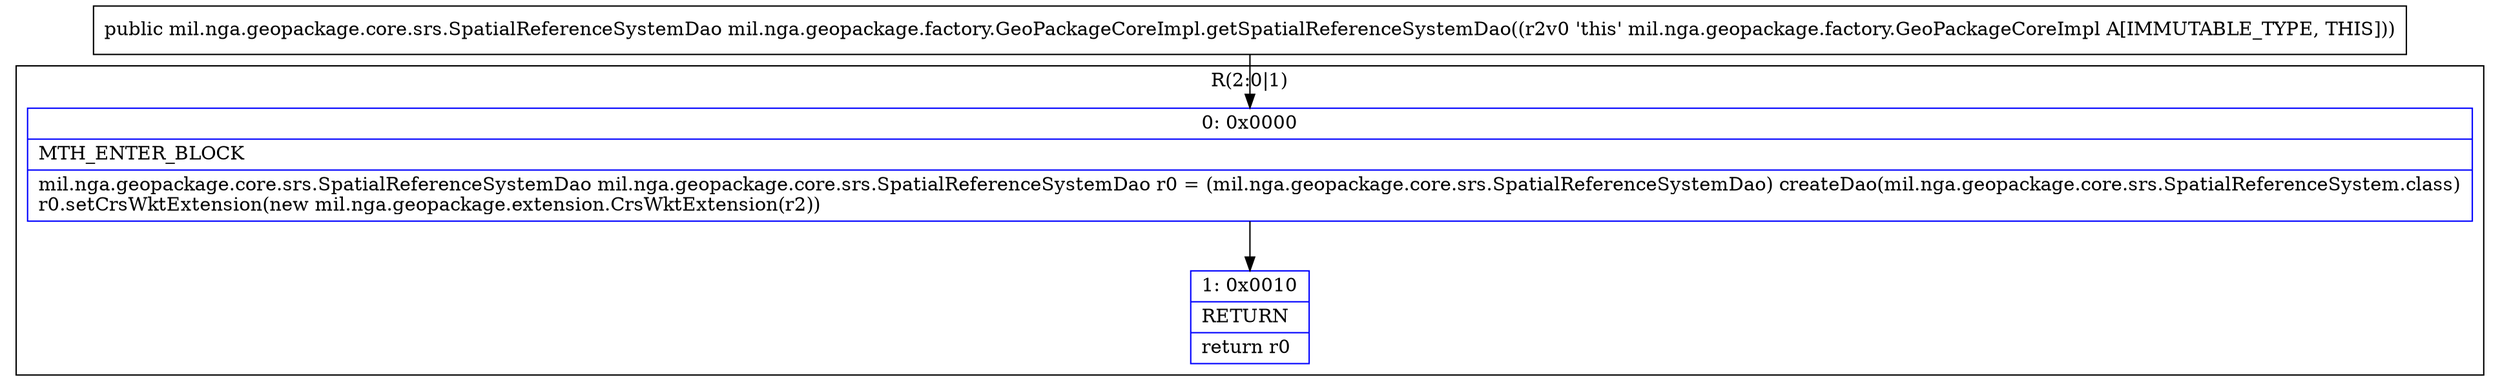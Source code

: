 digraph "CFG formil.nga.geopackage.factory.GeoPackageCoreImpl.getSpatialReferenceSystemDao()Lmil\/nga\/geopackage\/core\/srs\/SpatialReferenceSystemDao;" {
subgraph cluster_Region_1179261151 {
label = "R(2:0|1)";
node [shape=record,color=blue];
Node_0 [shape=record,label="{0\:\ 0x0000|MTH_ENTER_BLOCK\l|mil.nga.geopackage.core.srs.SpatialReferenceSystemDao mil.nga.geopackage.core.srs.SpatialReferenceSystemDao r0 = (mil.nga.geopackage.core.srs.SpatialReferenceSystemDao) createDao(mil.nga.geopackage.core.srs.SpatialReferenceSystem.class)\lr0.setCrsWktExtension(new mil.nga.geopackage.extension.CrsWktExtension(r2))\l}"];
Node_1 [shape=record,label="{1\:\ 0x0010|RETURN\l|return r0\l}"];
}
MethodNode[shape=record,label="{public mil.nga.geopackage.core.srs.SpatialReferenceSystemDao mil.nga.geopackage.factory.GeoPackageCoreImpl.getSpatialReferenceSystemDao((r2v0 'this' mil.nga.geopackage.factory.GeoPackageCoreImpl A[IMMUTABLE_TYPE, THIS])) }"];
MethodNode -> Node_0;
Node_0 -> Node_1;
}


